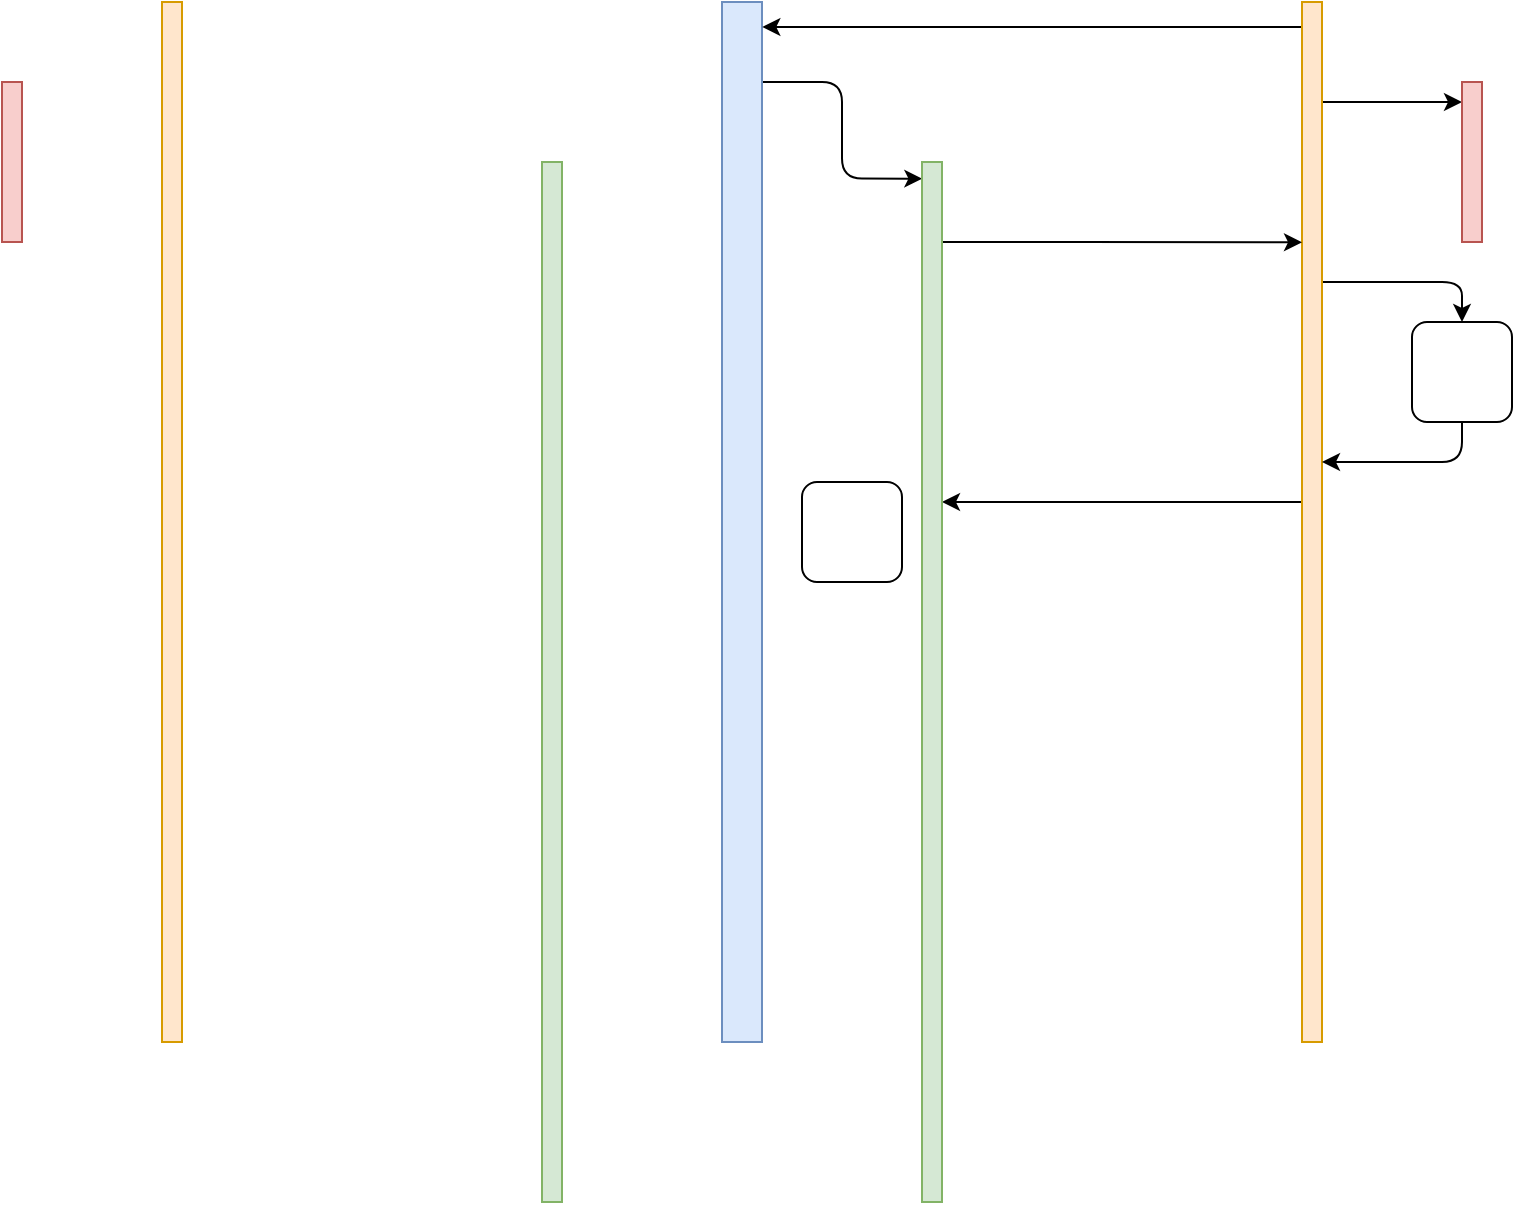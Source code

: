 <mxfile version="14.2.5" type="github">
  <diagram id="m5tf5fxcq8H1GciWqtPe" name="Page-1">
    <mxGraphModel dx="539" dy="309" grid="1" gridSize="10" guides="1" tooltips="1" connect="1" arrows="1" fold="1" page="1" pageScale="1" pageWidth="850" pageHeight="1100" math="0" shadow="0">
      <root>
        <mxCell id="0" />
        <mxCell id="1" parent="0" />
        <mxCell id="grwM2bD77l3cpqWwUeGF-1" value="" style="rounded=0;whiteSpace=wrap;html=1;fillColor=#ffe6cc;strokeColor=#d79b00;" parent="1" vertex="1">
          <mxGeometry x="170" y="40" width="10" height="520" as="geometry" />
        </mxCell>
        <mxCell id="grwM2bD77l3cpqWwUeGF-7" style="edgeStyle=orthogonalEdgeStyle;orthogonalLoop=1;jettySize=auto;html=1;entryX=0.017;entryY=0.016;entryDx=0;entryDy=0;entryPerimeter=0;rounded=1;" parent="1" source="grwM2bD77l3cpqWwUeGF-2" target="grwM2bD77l3cpqWwUeGF-5" edge="1">
          <mxGeometry relative="1" as="geometry">
            <Array as="points">
              <mxPoint x="510" y="80" />
              <mxPoint x="510" y="128" />
            </Array>
          </mxGeometry>
        </mxCell>
        <mxCell id="grwM2bD77l3cpqWwUeGF-2" value="" style="rounded=0;whiteSpace=wrap;html=1;fillColor=#dae8fc;strokeColor=#6c8ebf;" parent="1" vertex="1">
          <mxGeometry x="450" y="40" width="20" height="520" as="geometry" />
        </mxCell>
        <mxCell id="grwM2bD77l3cpqWwUeGF-6" style="edgeStyle=orthogonalEdgeStyle;orthogonalLoop=1;jettySize=auto;html=1;entryX=1.008;entryY=0.024;entryDx=0;entryDy=0;entryPerimeter=0;rounded=1;" parent="1" source="grwM2bD77l3cpqWwUeGF-3" target="grwM2bD77l3cpqWwUeGF-2" edge="1">
          <mxGeometry relative="1" as="geometry">
            <Array as="points">
              <mxPoint x="605" y="52" />
            </Array>
          </mxGeometry>
        </mxCell>
        <mxCell id="grwM2bD77l3cpqWwUeGF-11" style="edgeStyle=orthogonalEdgeStyle;orthogonalLoop=1;jettySize=auto;html=1;entryX=0;entryY=0.125;entryDx=0;entryDy=0;entryPerimeter=0;rounded=1;" parent="1" source="grwM2bD77l3cpqWwUeGF-3" target="grwM2bD77l3cpqWwUeGF-9" edge="1">
          <mxGeometry relative="1" as="geometry">
            <Array as="points">
              <mxPoint x="760" y="90" />
              <mxPoint x="760" y="90" />
            </Array>
          </mxGeometry>
        </mxCell>
        <mxCell id="grwM2bD77l3cpqWwUeGF-14" style="edgeStyle=orthogonalEdgeStyle;orthogonalLoop=1;jettySize=auto;html=1;entryX=0.5;entryY=0;entryDx=0;entryDy=0;rounded=1;" parent="1" source="grwM2bD77l3cpqWwUeGF-3" target="grwM2bD77l3cpqWwUeGF-13" edge="1">
          <mxGeometry relative="1" as="geometry">
            <Array as="points">
              <mxPoint x="820" y="180" />
            </Array>
          </mxGeometry>
        </mxCell>
        <mxCell id="grwM2bD77l3cpqWwUeGF-16" style="edgeStyle=orthogonalEdgeStyle;orthogonalLoop=1;jettySize=auto;html=1;rounded=1;" parent="1" source="grwM2bD77l3cpqWwUeGF-3" edge="1">
          <mxGeometry relative="1" as="geometry">
            <Array as="points">
              <mxPoint x="560" y="290" />
            </Array>
            <mxPoint x="560" y="290" as="targetPoint" />
          </mxGeometry>
        </mxCell>
        <mxCell id="grwM2bD77l3cpqWwUeGF-3" value="" style="rounded=0;whiteSpace=wrap;html=1;fillColor=#ffe6cc;strokeColor=#d79b00;" parent="1" vertex="1">
          <mxGeometry x="740" y="40" width="10" height="520" as="geometry" />
        </mxCell>
        <mxCell id="grwM2bD77l3cpqWwUeGF-4" value="" style="rounded=0;whiteSpace=wrap;html=1;fillColor=#d5e8d4;strokeColor=#82b366;" parent="1" vertex="1">
          <mxGeometry x="360" y="120" width="10" height="520" as="geometry" />
        </mxCell>
        <mxCell id="grwM2bD77l3cpqWwUeGF-12" style="edgeStyle=orthogonalEdgeStyle;orthogonalLoop=1;jettySize=auto;html=1;rounded=1;entryX=0;entryY=0.231;entryDx=0;entryDy=0;entryPerimeter=0;" parent="1" source="grwM2bD77l3cpqWwUeGF-5" target="grwM2bD77l3cpqWwUeGF-3" edge="1">
          <mxGeometry relative="1" as="geometry">
            <mxPoint x="730" y="160" as="targetPoint" />
            <Array as="points">
              <mxPoint x="620" y="160" />
              <mxPoint x="620" y="160" />
            </Array>
          </mxGeometry>
        </mxCell>
        <mxCell id="grwM2bD77l3cpqWwUeGF-5" value="" style="rounded=0;whiteSpace=wrap;html=1;fillColor=#d5e8d4;strokeColor=#82b366;" parent="1" vertex="1">
          <mxGeometry x="550" y="120" width="10" height="520" as="geometry" />
        </mxCell>
        <mxCell id="grwM2bD77l3cpqWwUeGF-9" value="" style="rounded=0;whiteSpace=wrap;html=1;fillColor=#f8cecc;strokeColor=#b85450;" parent="1" vertex="1">
          <mxGeometry x="820" y="80" width="10" height="80" as="geometry" />
        </mxCell>
        <mxCell id="grwM2bD77l3cpqWwUeGF-10" value="" style="rounded=0;whiteSpace=wrap;html=1;fillColor=#f8cecc;strokeColor=#b85450;" parent="1" vertex="1">
          <mxGeometry x="90" y="80" width="10" height="80" as="geometry" />
        </mxCell>
        <mxCell id="grwM2bD77l3cpqWwUeGF-15" style="edgeStyle=orthogonalEdgeStyle;orthogonalLoop=1;jettySize=auto;html=1;rounded=1;exitX=0.5;exitY=1;exitDx=0;exitDy=0;" parent="1" source="grwM2bD77l3cpqWwUeGF-13" target="grwM2bD77l3cpqWwUeGF-3" edge="1">
          <mxGeometry relative="1" as="geometry">
            <Array as="points">
              <mxPoint x="820" y="270" />
            </Array>
          </mxGeometry>
        </mxCell>
        <mxCell id="grwM2bD77l3cpqWwUeGF-13" value="" style="rounded=1;whiteSpace=wrap;html=1;" parent="1" vertex="1">
          <mxGeometry x="795" y="200" width="50" height="50" as="geometry" />
        </mxCell>
        <mxCell id="JQpLg1kgaqUB1PpC1TLs-1" value="" style="rounded=1;whiteSpace=wrap;html=1;" vertex="1" parent="1">
          <mxGeometry x="490" y="280" width="50" height="50" as="geometry" />
        </mxCell>
      </root>
    </mxGraphModel>
  </diagram>
</mxfile>
